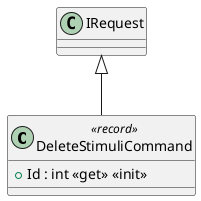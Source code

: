 @startuml
class DeleteStimuliCommand <<record>> {
    + Id : int <<get>> <<init>>
}
IRequest <|-- DeleteStimuliCommand
@enduml
